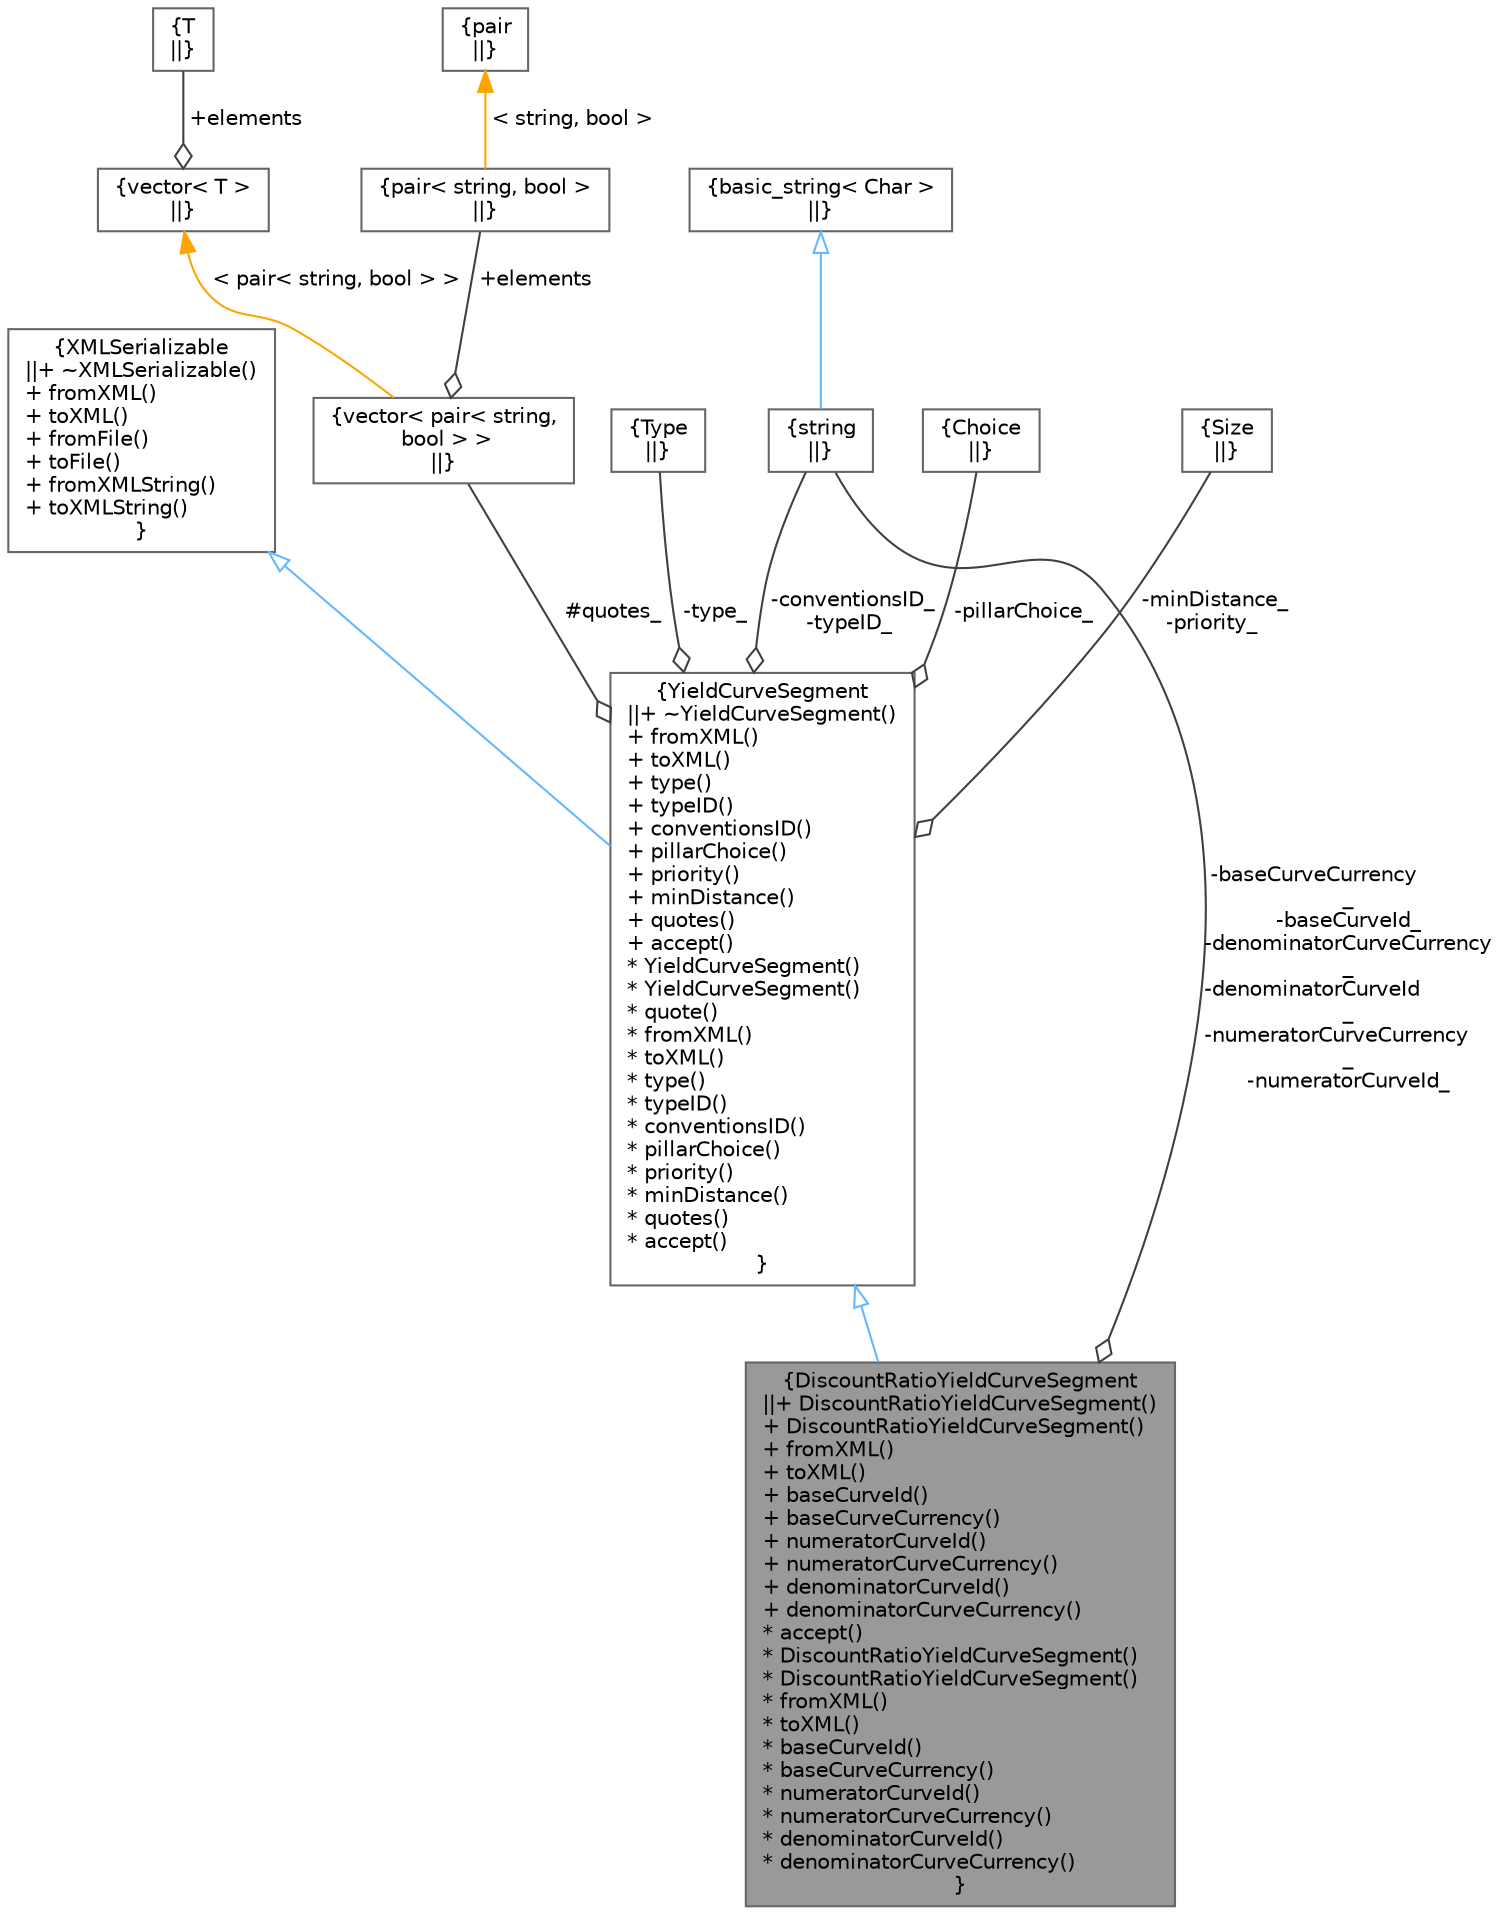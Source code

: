 digraph "DiscountRatioYieldCurveSegment"
{
 // INTERACTIVE_SVG=YES
 // LATEX_PDF_SIZE
  bgcolor="transparent";
  edge [fontname=Helvetica,fontsize=10,labelfontname=Helvetica,labelfontsize=10];
  node [fontname=Helvetica,fontsize=10,shape=box,height=0.2,width=0.4];
  Node1 [label="{DiscountRatioYieldCurveSegment\n||+ DiscountRatioYieldCurveSegment()\l+ DiscountRatioYieldCurveSegment()\l+ fromXML()\l+ toXML()\l+ baseCurveId()\l+ baseCurveCurrency()\l+ numeratorCurveId()\l+ numeratorCurveCurrency()\l+ denominatorCurveId()\l+ denominatorCurveCurrency()\l* accept()\l* DiscountRatioYieldCurveSegment()\l* DiscountRatioYieldCurveSegment()\l* fromXML()\l* toXML()\l* baseCurveId()\l* baseCurveCurrency()\l* numeratorCurveId()\l* numeratorCurveCurrency()\l* denominatorCurveId()\l* denominatorCurveCurrency()\l}",height=0.2,width=0.4,color="gray40", fillcolor="grey60", style="filled", fontcolor="black",tooltip="Discount ratio yield curve segment."];
  Node2 -> Node1 [dir="back",color="steelblue1",style="solid",arrowtail="onormal"];
  Node2 [label="{YieldCurveSegment\n||+ ~YieldCurveSegment()\l+ fromXML()\l+ toXML()\l+ type()\l+ typeID()\l+ conventionsID()\l+ pillarChoice()\l+ priority()\l+ minDistance()\l+ quotes()\l+ accept()\l* YieldCurveSegment()\l* YieldCurveSegment()\l* quote()\l* fromXML()\l* toXML()\l* type()\l* typeID()\l* conventionsID()\l* pillarChoice()\l* priority()\l* minDistance()\l* quotes()\l* accept()\l}",height=0.2,width=0.4,color="gray40", fillcolor="white", style="filled",URL="$classore_1_1data_1_1_yield_curve_segment.html",tooltip="Base class for yield curve segments."];
  Node3 -> Node2 [dir="back",color="steelblue1",style="solid",arrowtail="onormal"];
  Node3 [label="{XMLSerializable\n||+ ~XMLSerializable()\l+ fromXML()\l+ toXML()\l+ fromFile()\l+ toFile()\l+ fromXMLString()\l+ toXMLString()\l}",height=0.2,width=0.4,color="gray40", fillcolor="white", style="filled",URL="$classore_1_1data_1_1_x_m_l_serializable.html",tooltip="Base class for all serializable classes."];
  Node4 -> Node2 [color="grey25",style="solid",label=" #quotes_" ,arrowhead="odiamond"];
  Node4 [label="{vector\< pair\< string,\l bool \> \>\n||}",height=0.2,width=0.4,color="gray40", fillcolor="white", style="filled",tooltip=" "];
  Node5 -> Node4 [color="grey25",style="solid",label=" +elements" ,arrowhead="odiamond"];
  Node5 [label="{pair\< string, bool \>\n||}",height=0.2,width=0.4,color="gray40", fillcolor="white", style="filled",tooltip=" "];
  Node6 -> Node5 [dir="back",color="orange",style="solid",label=" \< string, bool \>" ];
  Node6 [label="{pair\n||}",height=0.2,width=0.4,color="gray40", fillcolor="white", style="filled",tooltip=" "];
  Node7 -> Node4 [dir="back",color="orange",style="solid",label=" \< pair\< string, bool \> \>" ];
  Node7 [label="{vector\< T \>\n||}",height=0.2,width=0.4,color="gray40", fillcolor="white", style="filled",tooltip=" "];
  Node8 -> Node7 [color="grey25",style="solid",label=" +elements" ,arrowhead="odiamond"];
  Node8 [label="{T\n||}",height=0.2,width=0.4,color="gray40", fillcolor="white", style="filled",tooltip=" "];
  Node9 -> Node2 [color="grey25",style="solid",label=" -type_" ,arrowhead="odiamond"];
  Node9 [label="{Type\n||}",height=0.2,width=0.4,color="gray40", fillcolor="white", style="filled",tooltip=" "];
  Node10 -> Node2 [color="grey25",style="solid",label=" -conventionsID_\n-typeID_" ,arrowhead="odiamond"];
  Node10 [label="{string\n||}",height=0.2,width=0.4,color="gray40", fillcolor="white", style="filled",tooltip=" "];
  Node11 -> Node10 [dir="back",color="steelblue1",style="solid",arrowtail="onormal"];
  Node11 [label="{basic_string\< Char \>\n||}",height=0.2,width=0.4,color="gray40", fillcolor="white", style="filled",tooltip=" "];
  Node12 -> Node2 [color="grey25",style="solid",label=" -pillarChoice_" ,arrowhead="odiamond"];
  Node12 [label="{Choice\n||}",height=0.2,width=0.4,color="gray40", fillcolor="white", style="filled",tooltip=" "];
  Node13 -> Node2 [color="grey25",style="solid",label=" -minDistance_\n-priority_" ,arrowhead="odiamond"];
  Node13 [label="{Size\n||}",height=0.2,width=0.4,color="gray40", fillcolor="white", style="filled",tooltip=" "];
  Node10 -> Node1 [color="grey25",style="solid",label=" -baseCurveCurrency\l_\n-baseCurveId_\n-denominatorCurveCurrency\l_\n-denominatorCurveId\l_\n-numeratorCurveCurrency\l_\n-numeratorCurveId_" ,arrowhead="odiamond"];
}
